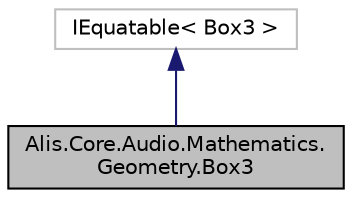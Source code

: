 digraph "Alis.Core.Audio.Mathematics.Geometry.Box3"
{
 // LATEX_PDF_SIZE
  edge [fontname="Helvetica",fontsize="10",labelfontname="Helvetica",labelfontsize="10"];
  node [fontname="Helvetica",fontsize="10",shape=record];
  Node1 [label="Alis.Core.Audio.Mathematics.\lGeometry.Box3",height=0.2,width=0.4,color="black", fillcolor="grey75", style="filled", fontcolor="black",tooltip="Defines an axis-aligned 2d box (rectangle)."];
  Node2 -> Node1 [dir="back",color="midnightblue",fontsize="10",style="solid",fontname="Helvetica"];
  Node2 [label="IEquatable\< Box3 \>",height=0.2,width=0.4,color="grey75", fillcolor="white", style="filled",tooltip=" "];
}
